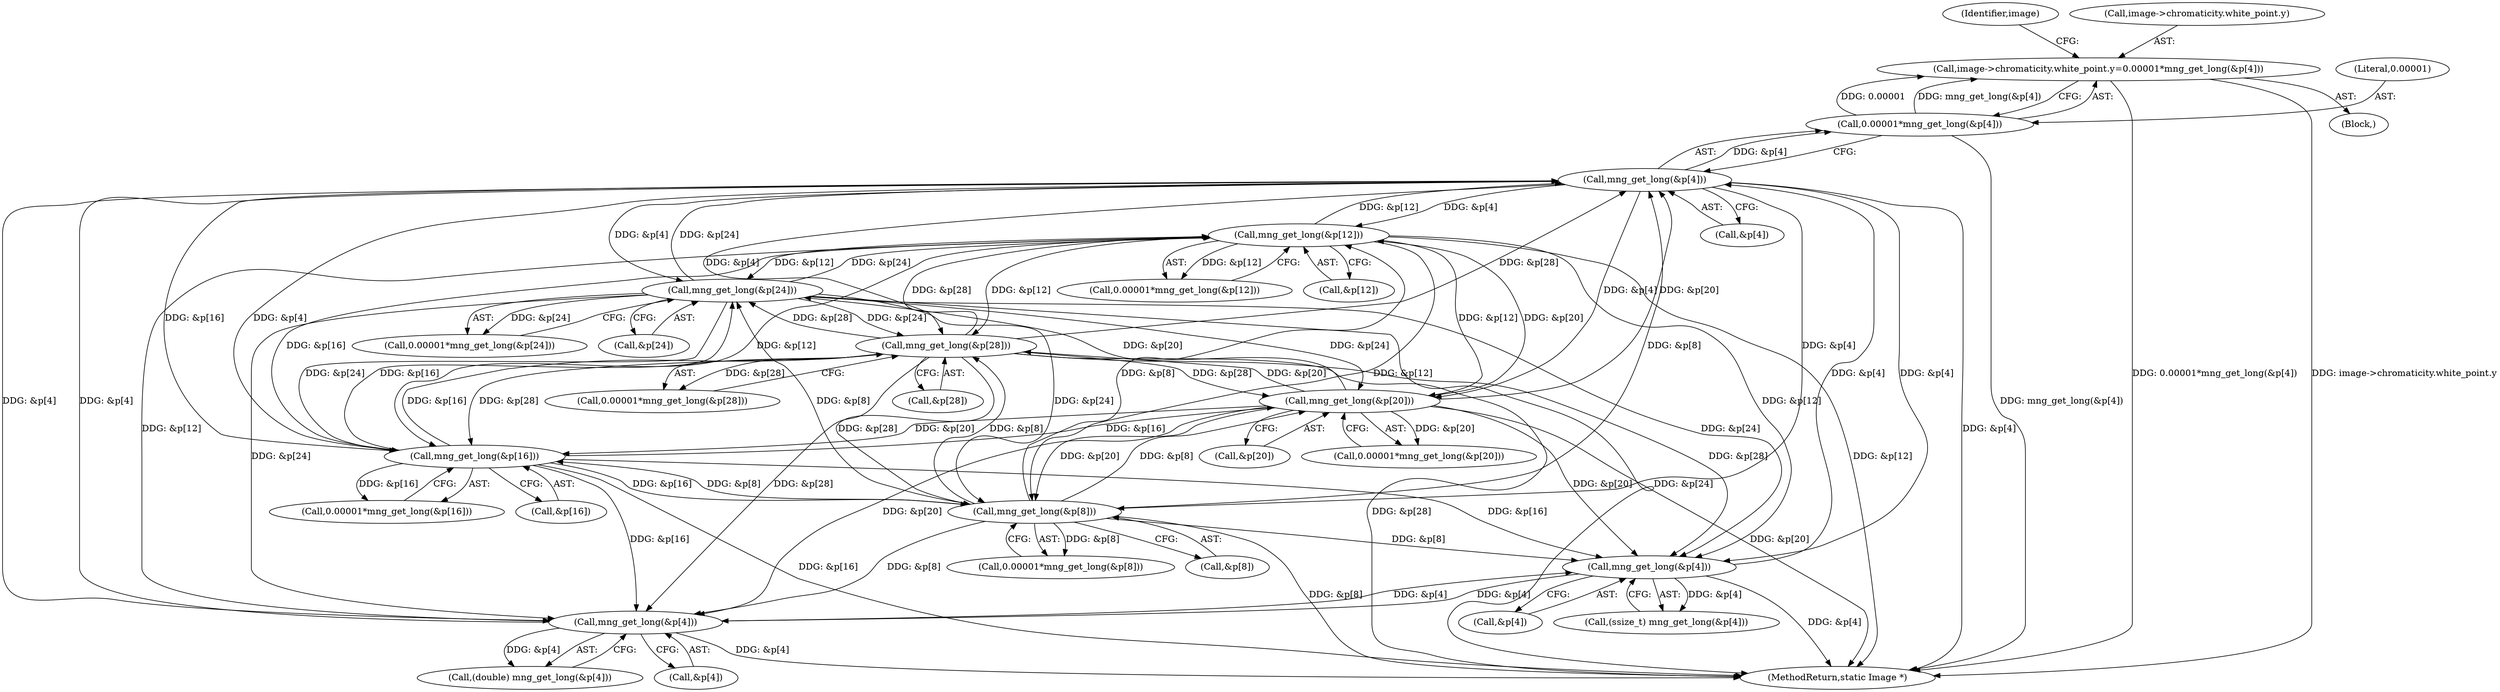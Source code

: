 digraph "0_ImageMagick_72f5c8632bff2daf3c95005f9b4cf2982786b52a@pointer" {
"1001182" [label="(Call,image->chromaticity.white_point.y=0.00001*mng_get_long(&p[4]))"];
"1001190" [label="(Call,0.00001*mng_get_long(&p[4]))"];
"1001192" [label="(Call,mng_get_long(&p[4]))"];
"1001222" [label="(Call,mng_get_long(&p[12]))"];
"1001267" [label="(Call,mng_get_long(&p[24]))"];
"1001282" [label="(Call,mng_get_long(&p[28]))"];
"1001252" [label="(Call,mng_get_long(&p[20]))"];
"1001237" [label="(Call,mng_get_long(&p[16]))"];
"1001207" [label="(Call,mng_get_long(&p[8]))"];
"1001498" [label="(Call,mng_get_long(&p[4]))"];
"1001432" [label="(Call,mng_get_long(&p[4]))"];
"1001205" [label="(Call,0.00001*mng_get_long(&p[8]))"];
"1001252" [label="(Call,mng_get_long(&p[20]))"];
"1001267" [label="(Call,mng_get_long(&p[24]))"];
"1001182" [label="(Call,image->chromaticity.white_point.y=0.00001*mng_get_long(&p[4]))"];
"1001191" [label="(Literal,0.00001)"];
"1002155" [label="(MethodReturn,static Image *)"];
"1001222" [label="(Call,mng_get_long(&p[12]))"];
"1001201" [label="(Identifier,image)"];
"1001253" [label="(Call,&p[20])"];
"1001433" [label="(Call,&p[4])"];
"1001499" [label="(Call,&p[4])"];
"1001220" [label="(Call,0.00001*mng_get_long(&p[12]))"];
"1001498" [label="(Call,mng_get_long(&p[4]))"];
"1001208" [label="(Call,&p[8])"];
"1001282" [label="(Call,mng_get_long(&p[28]))"];
"1001283" [label="(Call,&p[28])"];
"1001432" [label="(Call,mng_get_long(&p[4]))"];
"1001430" [label="(Call,(ssize_t) mng_get_long(&p[4]))"];
"1001207" [label="(Call,mng_get_long(&p[8]))"];
"1001496" [label="(Call,(double) mng_get_long(&p[4]))"];
"1001280" [label="(Call,0.00001*mng_get_long(&p[28]))"];
"1001238" [label="(Call,&p[16])"];
"1001250" [label="(Call,0.00001*mng_get_long(&p[20]))"];
"1001190" [label="(Call,0.00001*mng_get_long(&p[4]))"];
"1001169" [label="(Block,)"];
"1001265" [label="(Call,0.00001*mng_get_long(&p[24]))"];
"1001268" [label="(Call,&p[24])"];
"1001192" [label="(Call,mng_get_long(&p[4]))"];
"1001237" [label="(Call,mng_get_long(&p[16]))"];
"1001223" [label="(Call,&p[12])"];
"1001183" [label="(Call,image->chromaticity.white_point.y)"];
"1001235" [label="(Call,0.00001*mng_get_long(&p[16]))"];
"1001193" [label="(Call,&p[4])"];
"1001182" -> "1001169"  [label="AST: "];
"1001182" -> "1001190"  [label="CFG: "];
"1001183" -> "1001182"  [label="AST: "];
"1001190" -> "1001182"  [label="AST: "];
"1001201" -> "1001182"  [label="CFG: "];
"1001182" -> "1002155"  [label="DDG: 0.00001*mng_get_long(&p[4])"];
"1001182" -> "1002155"  [label="DDG: image->chromaticity.white_point.y"];
"1001190" -> "1001182"  [label="DDG: 0.00001"];
"1001190" -> "1001182"  [label="DDG: mng_get_long(&p[4])"];
"1001190" -> "1001192"  [label="CFG: "];
"1001191" -> "1001190"  [label="AST: "];
"1001192" -> "1001190"  [label="AST: "];
"1001190" -> "1002155"  [label="DDG: mng_get_long(&p[4])"];
"1001192" -> "1001190"  [label="DDG: &p[4]"];
"1001192" -> "1001193"  [label="CFG: "];
"1001193" -> "1001192"  [label="AST: "];
"1001192" -> "1002155"  [label="DDG: &p[4]"];
"1001222" -> "1001192"  [label="DDG: &p[12]"];
"1001282" -> "1001192"  [label="DDG: &p[28]"];
"1001252" -> "1001192"  [label="DDG: &p[20]"];
"1001237" -> "1001192"  [label="DDG: &p[16]"];
"1001207" -> "1001192"  [label="DDG: &p[8]"];
"1001498" -> "1001192"  [label="DDG: &p[4]"];
"1001432" -> "1001192"  [label="DDG: &p[4]"];
"1001267" -> "1001192"  [label="DDG: &p[24]"];
"1001192" -> "1001207"  [label="DDG: &p[4]"];
"1001192" -> "1001222"  [label="DDG: &p[4]"];
"1001192" -> "1001237"  [label="DDG: &p[4]"];
"1001192" -> "1001252"  [label="DDG: &p[4]"];
"1001192" -> "1001267"  [label="DDG: &p[4]"];
"1001192" -> "1001282"  [label="DDG: &p[4]"];
"1001192" -> "1001432"  [label="DDG: &p[4]"];
"1001192" -> "1001498"  [label="DDG: &p[4]"];
"1001222" -> "1001220"  [label="AST: "];
"1001222" -> "1001223"  [label="CFG: "];
"1001223" -> "1001222"  [label="AST: "];
"1001220" -> "1001222"  [label="CFG: "];
"1001222" -> "1002155"  [label="DDG: &p[12]"];
"1001222" -> "1001207"  [label="DDG: &p[12]"];
"1001222" -> "1001220"  [label="DDG: &p[12]"];
"1001267" -> "1001222"  [label="DDG: &p[24]"];
"1001282" -> "1001222"  [label="DDG: &p[28]"];
"1001252" -> "1001222"  [label="DDG: &p[20]"];
"1001237" -> "1001222"  [label="DDG: &p[16]"];
"1001207" -> "1001222"  [label="DDG: &p[8]"];
"1001222" -> "1001237"  [label="DDG: &p[12]"];
"1001222" -> "1001252"  [label="DDG: &p[12]"];
"1001222" -> "1001267"  [label="DDG: &p[12]"];
"1001222" -> "1001282"  [label="DDG: &p[12]"];
"1001222" -> "1001432"  [label="DDG: &p[12]"];
"1001222" -> "1001498"  [label="DDG: &p[12]"];
"1001267" -> "1001265"  [label="AST: "];
"1001267" -> "1001268"  [label="CFG: "];
"1001268" -> "1001267"  [label="AST: "];
"1001265" -> "1001267"  [label="CFG: "];
"1001267" -> "1002155"  [label="DDG: &p[24]"];
"1001267" -> "1001207"  [label="DDG: &p[24]"];
"1001267" -> "1001237"  [label="DDG: &p[24]"];
"1001267" -> "1001252"  [label="DDG: &p[24]"];
"1001267" -> "1001265"  [label="DDG: &p[24]"];
"1001282" -> "1001267"  [label="DDG: &p[28]"];
"1001252" -> "1001267"  [label="DDG: &p[20]"];
"1001237" -> "1001267"  [label="DDG: &p[16]"];
"1001207" -> "1001267"  [label="DDG: &p[8]"];
"1001267" -> "1001282"  [label="DDG: &p[24]"];
"1001267" -> "1001432"  [label="DDG: &p[24]"];
"1001267" -> "1001498"  [label="DDG: &p[24]"];
"1001282" -> "1001280"  [label="AST: "];
"1001282" -> "1001283"  [label="CFG: "];
"1001283" -> "1001282"  [label="AST: "];
"1001280" -> "1001282"  [label="CFG: "];
"1001282" -> "1002155"  [label="DDG: &p[28]"];
"1001282" -> "1001207"  [label="DDG: &p[28]"];
"1001282" -> "1001237"  [label="DDG: &p[28]"];
"1001282" -> "1001252"  [label="DDG: &p[28]"];
"1001282" -> "1001280"  [label="DDG: &p[28]"];
"1001252" -> "1001282"  [label="DDG: &p[20]"];
"1001237" -> "1001282"  [label="DDG: &p[16]"];
"1001207" -> "1001282"  [label="DDG: &p[8]"];
"1001282" -> "1001432"  [label="DDG: &p[28]"];
"1001282" -> "1001498"  [label="DDG: &p[28]"];
"1001252" -> "1001250"  [label="AST: "];
"1001252" -> "1001253"  [label="CFG: "];
"1001253" -> "1001252"  [label="AST: "];
"1001250" -> "1001252"  [label="CFG: "];
"1001252" -> "1002155"  [label="DDG: &p[20]"];
"1001252" -> "1001207"  [label="DDG: &p[20]"];
"1001252" -> "1001237"  [label="DDG: &p[20]"];
"1001252" -> "1001250"  [label="DDG: &p[20]"];
"1001237" -> "1001252"  [label="DDG: &p[16]"];
"1001207" -> "1001252"  [label="DDG: &p[8]"];
"1001252" -> "1001432"  [label="DDG: &p[20]"];
"1001252" -> "1001498"  [label="DDG: &p[20]"];
"1001237" -> "1001235"  [label="AST: "];
"1001237" -> "1001238"  [label="CFG: "];
"1001238" -> "1001237"  [label="AST: "];
"1001235" -> "1001237"  [label="CFG: "];
"1001237" -> "1002155"  [label="DDG: &p[16]"];
"1001237" -> "1001207"  [label="DDG: &p[16]"];
"1001237" -> "1001235"  [label="DDG: &p[16]"];
"1001207" -> "1001237"  [label="DDG: &p[8]"];
"1001237" -> "1001432"  [label="DDG: &p[16]"];
"1001237" -> "1001498"  [label="DDG: &p[16]"];
"1001207" -> "1001205"  [label="AST: "];
"1001207" -> "1001208"  [label="CFG: "];
"1001208" -> "1001207"  [label="AST: "];
"1001205" -> "1001207"  [label="CFG: "];
"1001207" -> "1002155"  [label="DDG: &p[8]"];
"1001207" -> "1001205"  [label="DDG: &p[8]"];
"1001207" -> "1001432"  [label="DDG: &p[8]"];
"1001207" -> "1001498"  [label="DDG: &p[8]"];
"1001498" -> "1001496"  [label="AST: "];
"1001498" -> "1001499"  [label="CFG: "];
"1001499" -> "1001498"  [label="AST: "];
"1001496" -> "1001498"  [label="CFG: "];
"1001498" -> "1002155"  [label="DDG: &p[4]"];
"1001498" -> "1001432"  [label="DDG: &p[4]"];
"1001498" -> "1001496"  [label="DDG: &p[4]"];
"1001432" -> "1001498"  [label="DDG: &p[4]"];
"1001432" -> "1001430"  [label="AST: "];
"1001432" -> "1001433"  [label="CFG: "];
"1001433" -> "1001432"  [label="AST: "];
"1001430" -> "1001432"  [label="CFG: "];
"1001432" -> "1002155"  [label="DDG: &p[4]"];
"1001432" -> "1001430"  [label="DDG: &p[4]"];
}
